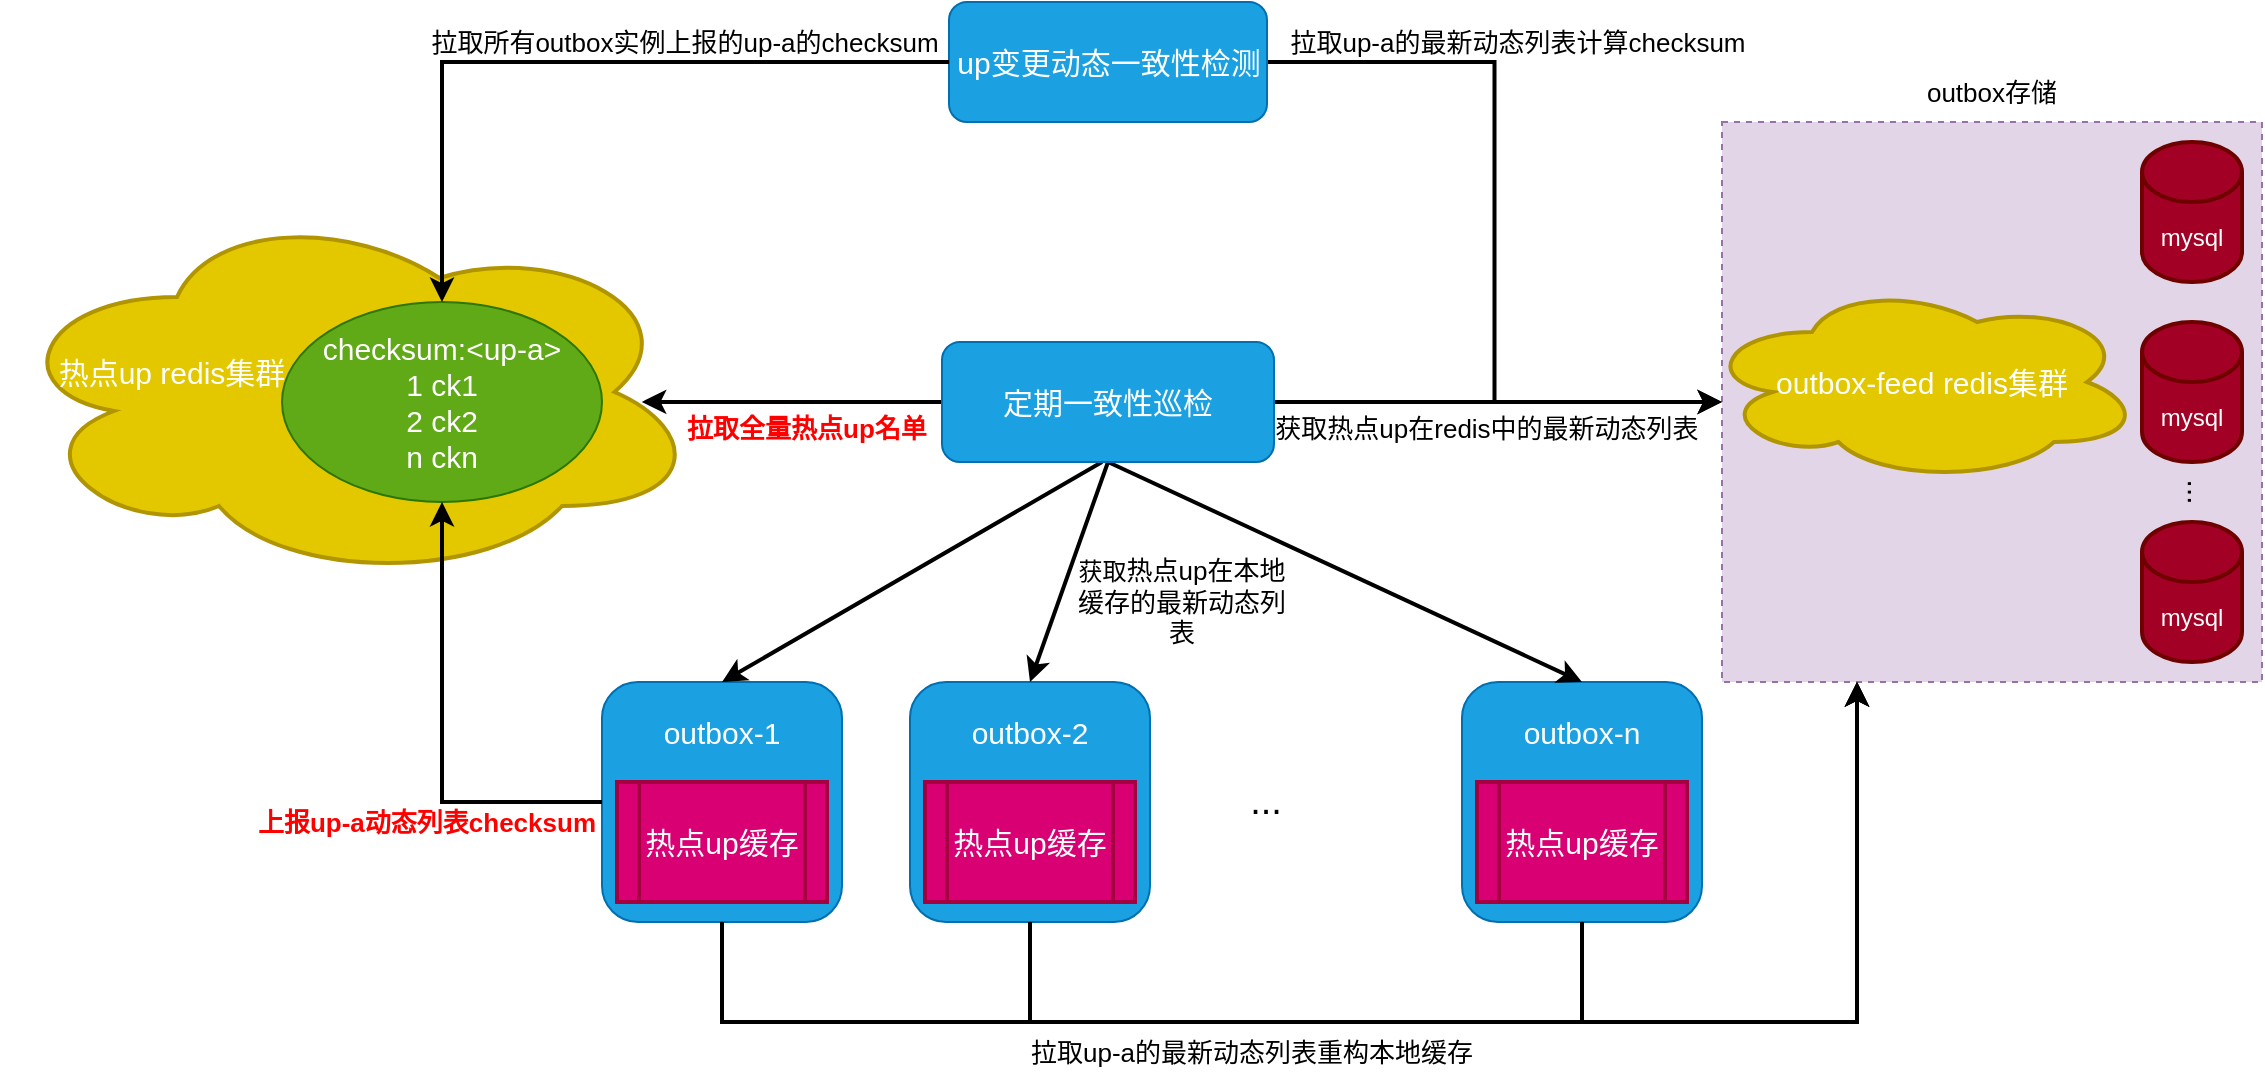 <mxfile version="21.3.2" type="github">
  <diagram name="第 1 页" id="WdboCnZ2d4t4Ayvz6EiU">
    <mxGraphModel dx="2261" dy="796" grid="1" gridSize="10" guides="1" tooltips="1" connect="1" arrows="1" fold="1" page="1" pageScale="1" pageWidth="827" pageHeight="1169" math="0" shadow="0">
      <root>
        <mxCell id="0" />
        <mxCell id="1" parent="0" />
        <mxCell id="ZECSGGWycOFUHyePITKy-1" value="" style="group" parent="1" vertex="1" connectable="0">
          <mxGeometry x="140" y="400" width="120" height="120" as="geometry" />
        </mxCell>
        <mxCell id="ZECSGGWycOFUHyePITKy-2" value="" style="rounded=1;whiteSpace=wrap;html=1;fillColor=#1ba1e2;fontColor=#ffffff;strokeColor=#006EAF;" parent="ZECSGGWycOFUHyePITKy-1" vertex="1">
          <mxGeometry width="120" height="120" as="geometry" />
        </mxCell>
        <mxCell id="ZECSGGWycOFUHyePITKy-3" value="&lt;span style=&quot;font-size: 15px;&quot;&gt;热点up缓存&lt;/span&gt;" style="shape=process;whiteSpace=wrap;html=1;backgroundOutline=1;strokeWidth=2;fillColor=#d80073;fontColor=#ffffff;strokeColor=#A50040;" parent="ZECSGGWycOFUHyePITKy-1" vertex="1">
          <mxGeometry x="7.5" y="50" width="105" height="60" as="geometry" />
        </mxCell>
        <mxCell id="ZECSGGWycOFUHyePITKy-4" value="&lt;font color=&quot;#ffffff&quot; style=&quot;font-size: 15px;&quot;&gt;outbox-1&lt;/font&gt;" style="text;strokeColor=none;align=center;fillColor=none;html=1;verticalAlign=middle;whiteSpace=wrap;rounded=0;" parent="ZECSGGWycOFUHyePITKy-1" vertex="1">
          <mxGeometry x="25" y="10" width="70" height="30" as="geometry" />
        </mxCell>
        <mxCell id="ZECSGGWycOFUHyePITKy-5" value="" style="group" parent="1" vertex="1" connectable="0">
          <mxGeometry x="294" y="400" width="120" height="120" as="geometry" />
        </mxCell>
        <mxCell id="ZECSGGWycOFUHyePITKy-6" value="" style="rounded=1;whiteSpace=wrap;html=1;fillColor=#1ba1e2;fontColor=#ffffff;strokeColor=#006EAF;" parent="ZECSGGWycOFUHyePITKy-5" vertex="1">
          <mxGeometry width="120" height="120" as="geometry" />
        </mxCell>
        <mxCell id="ZECSGGWycOFUHyePITKy-7" value="&lt;span style=&quot;font-size: 15px;&quot;&gt;热点up缓存&lt;/span&gt;" style="shape=process;whiteSpace=wrap;html=1;backgroundOutline=1;strokeWidth=2;fillColor=#d80073;fontColor=#ffffff;strokeColor=#A50040;" parent="ZECSGGWycOFUHyePITKy-5" vertex="1">
          <mxGeometry x="7.5" y="50" width="105" height="60" as="geometry" />
        </mxCell>
        <mxCell id="ZECSGGWycOFUHyePITKy-8" value="&lt;font color=&quot;#ffffff&quot; style=&quot;font-size: 15px;&quot;&gt;outbox-2&lt;/font&gt;" style="text;strokeColor=none;align=center;fillColor=none;html=1;verticalAlign=middle;whiteSpace=wrap;rounded=0;" parent="ZECSGGWycOFUHyePITKy-5" vertex="1">
          <mxGeometry x="25" y="10" width="70" height="30" as="geometry" />
        </mxCell>
        <mxCell id="ZECSGGWycOFUHyePITKy-9" value="" style="group" parent="1" vertex="1" connectable="0">
          <mxGeometry x="570" y="400" width="120" height="120" as="geometry" />
        </mxCell>
        <mxCell id="ZECSGGWycOFUHyePITKy-10" value="" style="rounded=1;whiteSpace=wrap;html=1;fillColor=#1ba1e2;fontColor=#ffffff;strokeColor=#006EAF;" parent="ZECSGGWycOFUHyePITKy-9" vertex="1">
          <mxGeometry width="120" height="120" as="geometry" />
        </mxCell>
        <mxCell id="ZECSGGWycOFUHyePITKy-11" value="&lt;span style=&quot;font-size: 15px;&quot;&gt;热点up缓存&lt;/span&gt;" style="shape=process;whiteSpace=wrap;html=1;backgroundOutline=1;strokeWidth=2;fillColor=#d80073;fontColor=#ffffff;strokeColor=#A50040;" parent="ZECSGGWycOFUHyePITKy-9" vertex="1">
          <mxGeometry x="7.5" y="50" width="105" height="60" as="geometry" />
        </mxCell>
        <mxCell id="ZECSGGWycOFUHyePITKy-12" value="&lt;font color=&quot;#ffffff&quot; style=&quot;font-size: 15px;&quot;&gt;outbox-n&lt;/font&gt;" style="text;strokeColor=none;align=center;fillColor=none;html=1;verticalAlign=middle;whiteSpace=wrap;rounded=0;" parent="ZECSGGWycOFUHyePITKy-9" vertex="1">
          <mxGeometry x="25" y="10" width="70" height="30" as="geometry" />
        </mxCell>
        <mxCell id="ZECSGGWycOFUHyePITKy-13" value="" style="group" parent="1" vertex="1" connectable="0">
          <mxGeometry x="690" y="90" width="280" height="310" as="geometry" />
        </mxCell>
        <mxCell id="ZECSGGWycOFUHyePITKy-14" value="" style="rounded=0;whiteSpace=wrap;html=1;dashed=1;fillColor=#e1d5e7;strokeColor=#9673a6;" parent="ZECSGGWycOFUHyePITKy-13" vertex="1">
          <mxGeometry x="10" y="30" width="270" height="280" as="geometry" />
        </mxCell>
        <mxCell id="ZECSGGWycOFUHyePITKy-15" value="&lt;font color=&quot;#ffffff&quot; style=&quot;font-size: 15px;&quot;&gt;outbox-feed redis集群&lt;/font&gt;" style="ellipse;shape=cloud;whiteSpace=wrap;html=1;strokeWidth=2;fillColor=#e3c800;strokeColor=#B09500;fontColor=#000000;" parent="ZECSGGWycOFUHyePITKy-13" vertex="1">
          <mxGeometry y="110" width="220" height="100" as="geometry" />
        </mxCell>
        <mxCell id="ZECSGGWycOFUHyePITKy-16" value="mysql" style="shape=cylinder3;whiteSpace=wrap;html=1;boundedLbl=1;backgroundOutline=1;size=15;strokeWidth=2;fillColor=#a20025;fontColor=#ffffff;strokeColor=#6F0000;" parent="ZECSGGWycOFUHyePITKy-13" vertex="1">
          <mxGeometry x="220" y="40" width="50" height="70" as="geometry" />
        </mxCell>
        <mxCell id="ZECSGGWycOFUHyePITKy-17" value="mysql" style="shape=cylinder3;whiteSpace=wrap;html=1;boundedLbl=1;backgroundOutline=1;size=15;strokeWidth=2;fillColor=#a20025;fontColor=#ffffff;strokeColor=#6F0000;" parent="ZECSGGWycOFUHyePITKy-13" vertex="1">
          <mxGeometry x="220" y="130" width="50" height="70" as="geometry" />
        </mxCell>
        <mxCell id="ZECSGGWycOFUHyePITKy-18" value="&lt;font style=&quot;font-size: 15px;&quot;&gt;...&lt;/font&gt;" style="text;strokeColor=none;align=center;fillColor=none;html=1;verticalAlign=middle;whiteSpace=wrap;rounded=0;rotation=-90;" parent="ZECSGGWycOFUHyePITKy-13" vertex="1">
          <mxGeometry x="207" y="200" width="63" height="30" as="geometry" />
        </mxCell>
        <mxCell id="ZECSGGWycOFUHyePITKy-19" value="mysql" style="shape=cylinder3;whiteSpace=wrap;html=1;boundedLbl=1;backgroundOutline=1;size=15;strokeWidth=2;fillColor=#a20025;fontColor=#ffffff;strokeColor=#6F0000;" parent="ZECSGGWycOFUHyePITKy-13" vertex="1">
          <mxGeometry x="220" y="230" width="50" height="70" as="geometry" />
        </mxCell>
        <mxCell id="ZECSGGWycOFUHyePITKy-20" value="&lt;font style=&quot;font-size: 13px;&quot;&gt;outbox存储&lt;/font&gt;" style="text;strokeColor=none;align=center;fillColor=none;html=1;verticalAlign=middle;whiteSpace=wrap;rounded=0;" parent="ZECSGGWycOFUHyePITKy-13" vertex="1">
          <mxGeometry x="105" width="80" height="30" as="geometry" />
        </mxCell>
        <mxCell id="ZECSGGWycOFUHyePITKy-25" value="&lt;font style=&quot;font-size: 13px;&quot;&gt;拉取up-a的最新动态列表重构本地缓存&lt;/font&gt;" style="text;strokeColor=none;align=center;fillColor=none;html=1;verticalAlign=middle;whiteSpace=wrap;rounded=0;" parent="1" vertex="1">
          <mxGeometry x="340" y="575" width="250" height="20" as="geometry" />
        </mxCell>
        <mxCell id="ZECSGGWycOFUHyePITKy-42" style="edgeStyle=orthogonalEdgeStyle;rounded=0;orthogonalLoop=1;jettySize=auto;html=1;strokeWidth=2;" parent="1" source="ZECSGGWycOFUHyePITKy-26" target="ZECSGGWycOFUHyePITKy-14" edge="1">
          <mxGeometry relative="1" as="geometry" />
        </mxCell>
        <mxCell id="ZECSGGWycOFUHyePITKy-26" value="&lt;span style=&quot;font-size: 15px;&quot;&gt;up变更动态一致性检测&lt;/span&gt;" style="rounded=1;whiteSpace=wrap;html=1;fillColor=#1ba1e2;fontColor=#ffffff;strokeColor=#006EAF;" parent="1" vertex="1">
          <mxGeometry x="313.5" y="60" width="159" height="60" as="geometry" />
        </mxCell>
        <mxCell id="ZECSGGWycOFUHyePITKy-48" style="edgeStyle=orthogonalEdgeStyle;rounded=0;orthogonalLoop=1;jettySize=auto;html=1;strokeWidth=2;" parent="1" source="ZECSGGWycOFUHyePITKy-27" edge="1">
          <mxGeometry relative="1" as="geometry">
            <mxPoint x="700" y="260" as="targetPoint" />
            <Array as="points">
              <mxPoint x="520" y="260" />
              <mxPoint x="520" y="260" />
            </Array>
          </mxGeometry>
        </mxCell>
        <mxCell id="ZECSGGWycOFUHyePITKy-52" style="edgeStyle=none;rounded=0;orthogonalLoop=1;jettySize=auto;html=1;entryX=0.914;entryY=0.526;entryDx=0;entryDy=0;entryPerimeter=0;strokeWidth=2;" parent="1" source="ZECSGGWycOFUHyePITKy-27" target="ZECSGGWycOFUHyePITKy-33" edge="1">
          <mxGeometry relative="1" as="geometry" />
        </mxCell>
        <mxCell id="ZECSGGWycOFUHyePITKy-54" style="edgeStyle=none;rounded=0;orthogonalLoop=1;jettySize=auto;html=1;entryX=0.5;entryY=0;entryDx=0;entryDy=0;strokeWidth=2;" parent="1" target="ZECSGGWycOFUHyePITKy-2" edge="1">
          <mxGeometry relative="1" as="geometry">
            <mxPoint x="390" y="290" as="sourcePoint" />
          </mxGeometry>
        </mxCell>
        <mxCell id="ZECSGGWycOFUHyePITKy-55" style="edgeStyle=none;rounded=0;orthogonalLoop=1;jettySize=auto;html=1;exitX=0.5;exitY=1;exitDx=0;exitDy=0;entryX=0.5;entryY=0;entryDx=0;entryDy=0;strokeWidth=2;" parent="1" source="ZECSGGWycOFUHyePITKy-27" target="ZECSGGWycOFUHyePITKy-6" edge="1">
          <mxGeometry relative="1" as="geometry" />
        </mxCell>
        <mxCell id="ZECSGGWycOFUHyePITKy-56" style="edgeStyle=none;rounded=0;orthogonalLoop=1;jettySize=auto;html=1;exitX=0.5;exitY=1;exitDx=0;exitDy=0;entryX=0.5;entryY=0;entryDx=0;entryDy=0;strokeWidth=2;" parent="1" source="ZECSGGWycOFUHyePITKy-27" target="ZECSGGWycOFUHyePITKy-10" edge="1">
          <mxGeometry relative="1" as="geometry" />
        </mxCell>
        <mxCell id="ZECSGGWycOFUHyePITKy-27" value="&lt;span style=&quot;font-size: 15px;&quot;&gt;定期一致性巡检&lt;/span&gt;" style="rounded=1;whiteSpace=wrap;html=1;fillColor=#1ba1e2;fontColor=#ffffff;strokeColor=#006EAF;" parent="1" vertex="1">
          <mxGeometry x="310" y="230" width="166" height="60" as="geometry" />
        </mxCell>
        <mxCell id="ZECSGGWycOFUHyePITKy-33" value="" style="ellipse;shape=cloud;whiteSpace=wrap;html=1;strokeWidth=2;fillColor=#e3c800;fontColor=#000000;strokeColor=#B09500;" parent="1" vertex="1">
          <mxGeometry x="-160" y="160" width="350" height="190" as="geometry" />
        </mxCell>
        <mxCell id="ZECSGGWycOFUHyePITKy-34" value="&lt;font style=&quot;font-size: 15px;&quot;&gt;checksum:&amp;lt;up-a&amp;gt;&lt;br&gt;1 ck1&lt;br&gt;2 ck2&lt;br&gt;n ckn&lt;/font&gt;" style="ellipse;whiteSpace=wrap;html=1;fillColor=#60a917;fontColor=#ffffff;strokeColor=#2D7600;" parent="1" vertex="1">
          <mxGeometry x="-20" y="210" width="160" height="100" as="geometry" />
        </mxCell>
        <mxCell id="ZECSGGWycOFUHyePITKy-35" value="&lt;font color=&quot;#ffffff&quot; style=&quot;font-size: 15px;&quot;&gt;热点up redis集群&lt;/font&gt;" style="text;strokeColor=none;align=center;fillColor=none;html=1;verticalAlign=middle;whiteSpace=wrap;rounded=0;" parent="1" vertex="1">
          <mxGeometry x="-150" y="227.5" width="150" height="35" as="geometry" />
        </mxCell>
        <mxCell id="ZECSGGWycOFUHyePITKy-39" style="edgeStyle=orthogonalEdgeStyle;rounded=0;orthogonalLoop=1;jettySize=auto;html=1;exitX=0;exitY=0.5;exitDx=0;exitDy=0;strokeWidth=2;" parent="1" source="ZECSGGWycOFUHyePITKy-2" target="ZECSGGWycOFUHyePITKy-34" edge="1">
          <mxGeometry relative="1" as="geometry" />
        </mxCell>
        <mxCell id="ZECSGGWycOFUHyePITKy-43" style="edgeStyle=orthogonalEdgeStyle;rounded=0;orthogonalLoop=1;jettySize=auto;html=1;exitX=0;exitY=0.5;exitDx=0;exitDy=0;entryX=0.5;entryY=0;entryDx=0;entryDy=0;strokeWidth=2;" parent="1" source="ZECSGGWycOFUHyePITKy-26" target="ZECSGGWycOFUHyePITKy-34" edge="1">
          <mxGeometry relative="1" as="geometry" />
        </mxCell>
        <mxCell id="ZECSGGWycOFUHyePITKy-44" value="&lt;font style=&quot;font-size: 13px;&quot;&gt;拉取up-a的最新动态列表计算checksum&lt;/font&gt;" style="text;strokeColor=none;align=center;fillColor=none;html=1;verticalAlign=middle;whiteSpace=wrap;rounded=0;" parent="1" vertex="1">
          <mxGeometry x="472.5" y="70" width="250" height="20" as="geometry" />
        </mxCell>
        <mxCell id="ZECSGGWycOFUHyePITKy-45" value="&lt;font style=&quot;font-size: 13px;&quot;&gt;拉取所有outbox实例上报的up-a的checksum&lt;/font&gt;" style="text;strokeColor=none;align=center;fillColor=none;html=1;verticalAlign=middle;whiteSpace=wrap;rounded=0;" parent="1" vertex="1">
          <mxGeometry x="49" y="70" width="264.5" height="20" as="geometry" />
        </mxCell>
        <mxCell id="ZECSGGWycOFUHyePITKy-53" value="&lt;span style=&quot;font-size: 13px;&quot;&gt;&lt;b&gt;&lt;font color=&quot;#ff0000&quot;&gt;拉取全量热点up名单&lt;/font&gt;&lt;/b&gt;&lt;/span&gt;" style="text;strokeColor=none;align=center;fillColor=none;html=1;verticalAlign=middle;whiteSpace=wrap;rounded=0;strokeWidth=2;" parent="1" vertex="1">
          <mxGeometry x="110" y="262.5" width="264.5" height="20" as="geometry" />
        </mxCell>
        <mxCell id="ZECSGGWycOFUHyePITKy-58" value="获取&lt;span style=&quot;font-size: 13px;&quot;&gt;热点&lt;/span&gt;&lt;span style=&quot;font-size: 13px;&quot;&gt;up在本地缓存的最新动态列表&lt;/span&gt;" style="text;strokeColor=none;align=center;fillColor=none;html=1;verticalAlign=middle;whiteSpace=wrap;rounded=0;strokeWidth=2;" parent="1" vertex="1">
          <mxGeometry x="374.5" y="350" width="110" height="20" as="geometry" />
        </mxCell>
        <mxCell id="ZECSGGWycOFUHyePITKy-59" value="&lt;span style=&quot;font-size: 13px;&quot;&gt;获取热点up在redis中的最新动态列表&lt;/span&gt;" style="text;strokeColor=none;align=center;fillColor=none;html=1;verticalAlign=middle;whiteSpace=wrap;rounded=0;strokeWidth=2;" parent="1" vertex="1">
          <mxGeometry x="450" y="262.5" width="264.5" height="20" as="geometry" />
        </mxCell>
        <mxCell id="ZECSGGWycOFUHyePITKy-61" style="edgeStyle=orthogonalEdgeStyle;rounded=0;orthogonalLoop=1;jettySize=auto;html=1;entryX=0.25;entryY=1;entryDx=0;entryDy=0;strokeWidth=2;" parent="1" source="ZECSGGWycOFUHyePITKy-2" target="ZECSGGWycOFUHyePITKy-14" edge="1">
          <mxGeometry relative="1" as="geometry">
            <Array as="points">
              <mxPoint x="200" y="570" />
              <mxPoint x="768" y="570" />
            </Array>
          </mxGeometry>
        </mxCell>
        <mxCell id="ZECSGGWycOFUHyePITKy-62" style="edgeStyle=orthogonalEdgeStyle;rounded=0;orthogonalLoop=1;jettySize=auto;html=1;entryX=0.25;entryY=1;entryDx=0;entryDy=0;strokeWidth=2;" parent="1" source="ZECSGGWycOFUHyePITKy-6" target="ZECSGGWycOFUHyePITKy-14" edge="1">
          <mxGeometry relative="1" as="geometry">
            <Array as="points">
              <mxPoint x="354" y="570" />
              <mxPoint x="768" y="570" />
            </Array>
          </mxGeometry>
        </mxCell>
        <mxCell id="ZECSGGWycOFUHyePITKy-63" style="edgeStyle=orthogonalEdgeStyle;rounded=0;orthogonalLoop=1;jettySize=auto;html=1;entryX=0.25;entryY=1;entryDx=0;entryDy=0;strokeWidth=2;" parent="1" source="ZECSGGWycOFUHyePITKy-10" target="ZECSGGWycOFUHyePITKy-14" edge="1">
          <mxGeometry relative="1" as="geometry">
            <Array as="points">
              <mxPoint x="630" y="570" />
              <mxPoint x="768" y="570" />
            </Array>
          </mxGeometry>
        </mxCell>
        <mxCell id="ZECSGGWycOFUHyePITKy-67" value="&lt;span style=&quot;font-size: 13px;&quot;&gt;&lt;b&gt;&lt;font color=&quot;#ff0000&quot;&gt;上报up-a动态列表checksum&lt;/font&gt;&lt;/b&gt;&lt;/span&gt;" style="text;strokeColor=none;align=center;fillColor=none;html=1;verticalAlign=middle;whiteSpace=wrap;rounded=0;strokeWidth=2;" parent="1" vertex="1">
          <mxGeometry x="-80" y="460" width="264.5" height="20" as="geometry" />
        </mxCell>
        <mxCell id="ZECSGGWycOFUHyePITKy-69" value="&lt;font style=&quot;font-size: 19px;&quot;&gt;...&lt;/font&gt;" style="text;strokeColor=none;align=center;fillColor=none;html=1;verticalAlign=middle;whiteSpace=wrap;rounded=0;" parent="1" vertex="1">
          <mxGeometry x="452.25" y="445" width="40" height="30" as="geometry" />
        </mxCell>
      </root>
    </mxGraphModel>
  </diagram>
</mxfile>
